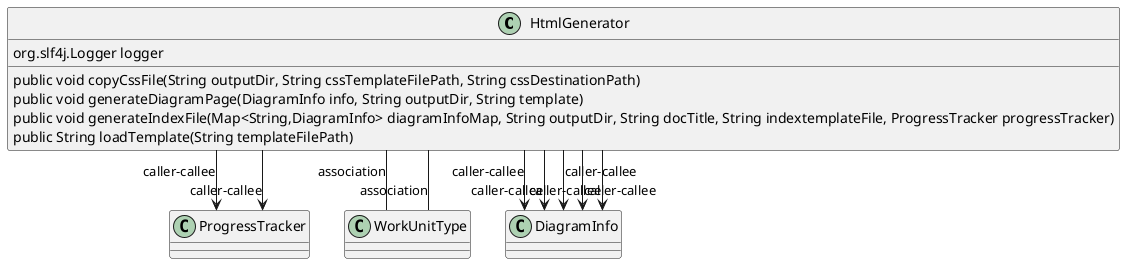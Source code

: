 @startuml
skinparam linetype Ortho
class HtmlGenerator {
    org.slf4j.Logger logger
    public void copyCssFile(String outputDir, String cssTemplateFilePath, String cssDestinationPath)
    public void generateDiagramPage(DiagramInfo info, String outputDir, String template)
    public void generateIndexFile(Map<String,DiagramInfo> diagramInfoMap, String outputDir, String docTitle, String indextemplateFile, ProgressTracker progressTracker)
    public String loadTemplate(String templateFilePath)
}
HtmlGenerator --> ProgressTracker : caller-callee
HtmlGenerator --> ProgressTracker : caller-callee
HtmlGenerator -- WorkUnitType : association
HtmlGenerator -- WorkUnitType : association
HtmlGenerator --> DiagramInfo : caller-callee
HtmlGenerator --> DiagramInfo : caller-callee
HtmlGenerator --> DiagramInfo : caller-callee
HtmlGenerator --> DiagramInfo : caller-callee
HtmlGenerator --> DiagramInfo : caller-callee
@enduml
